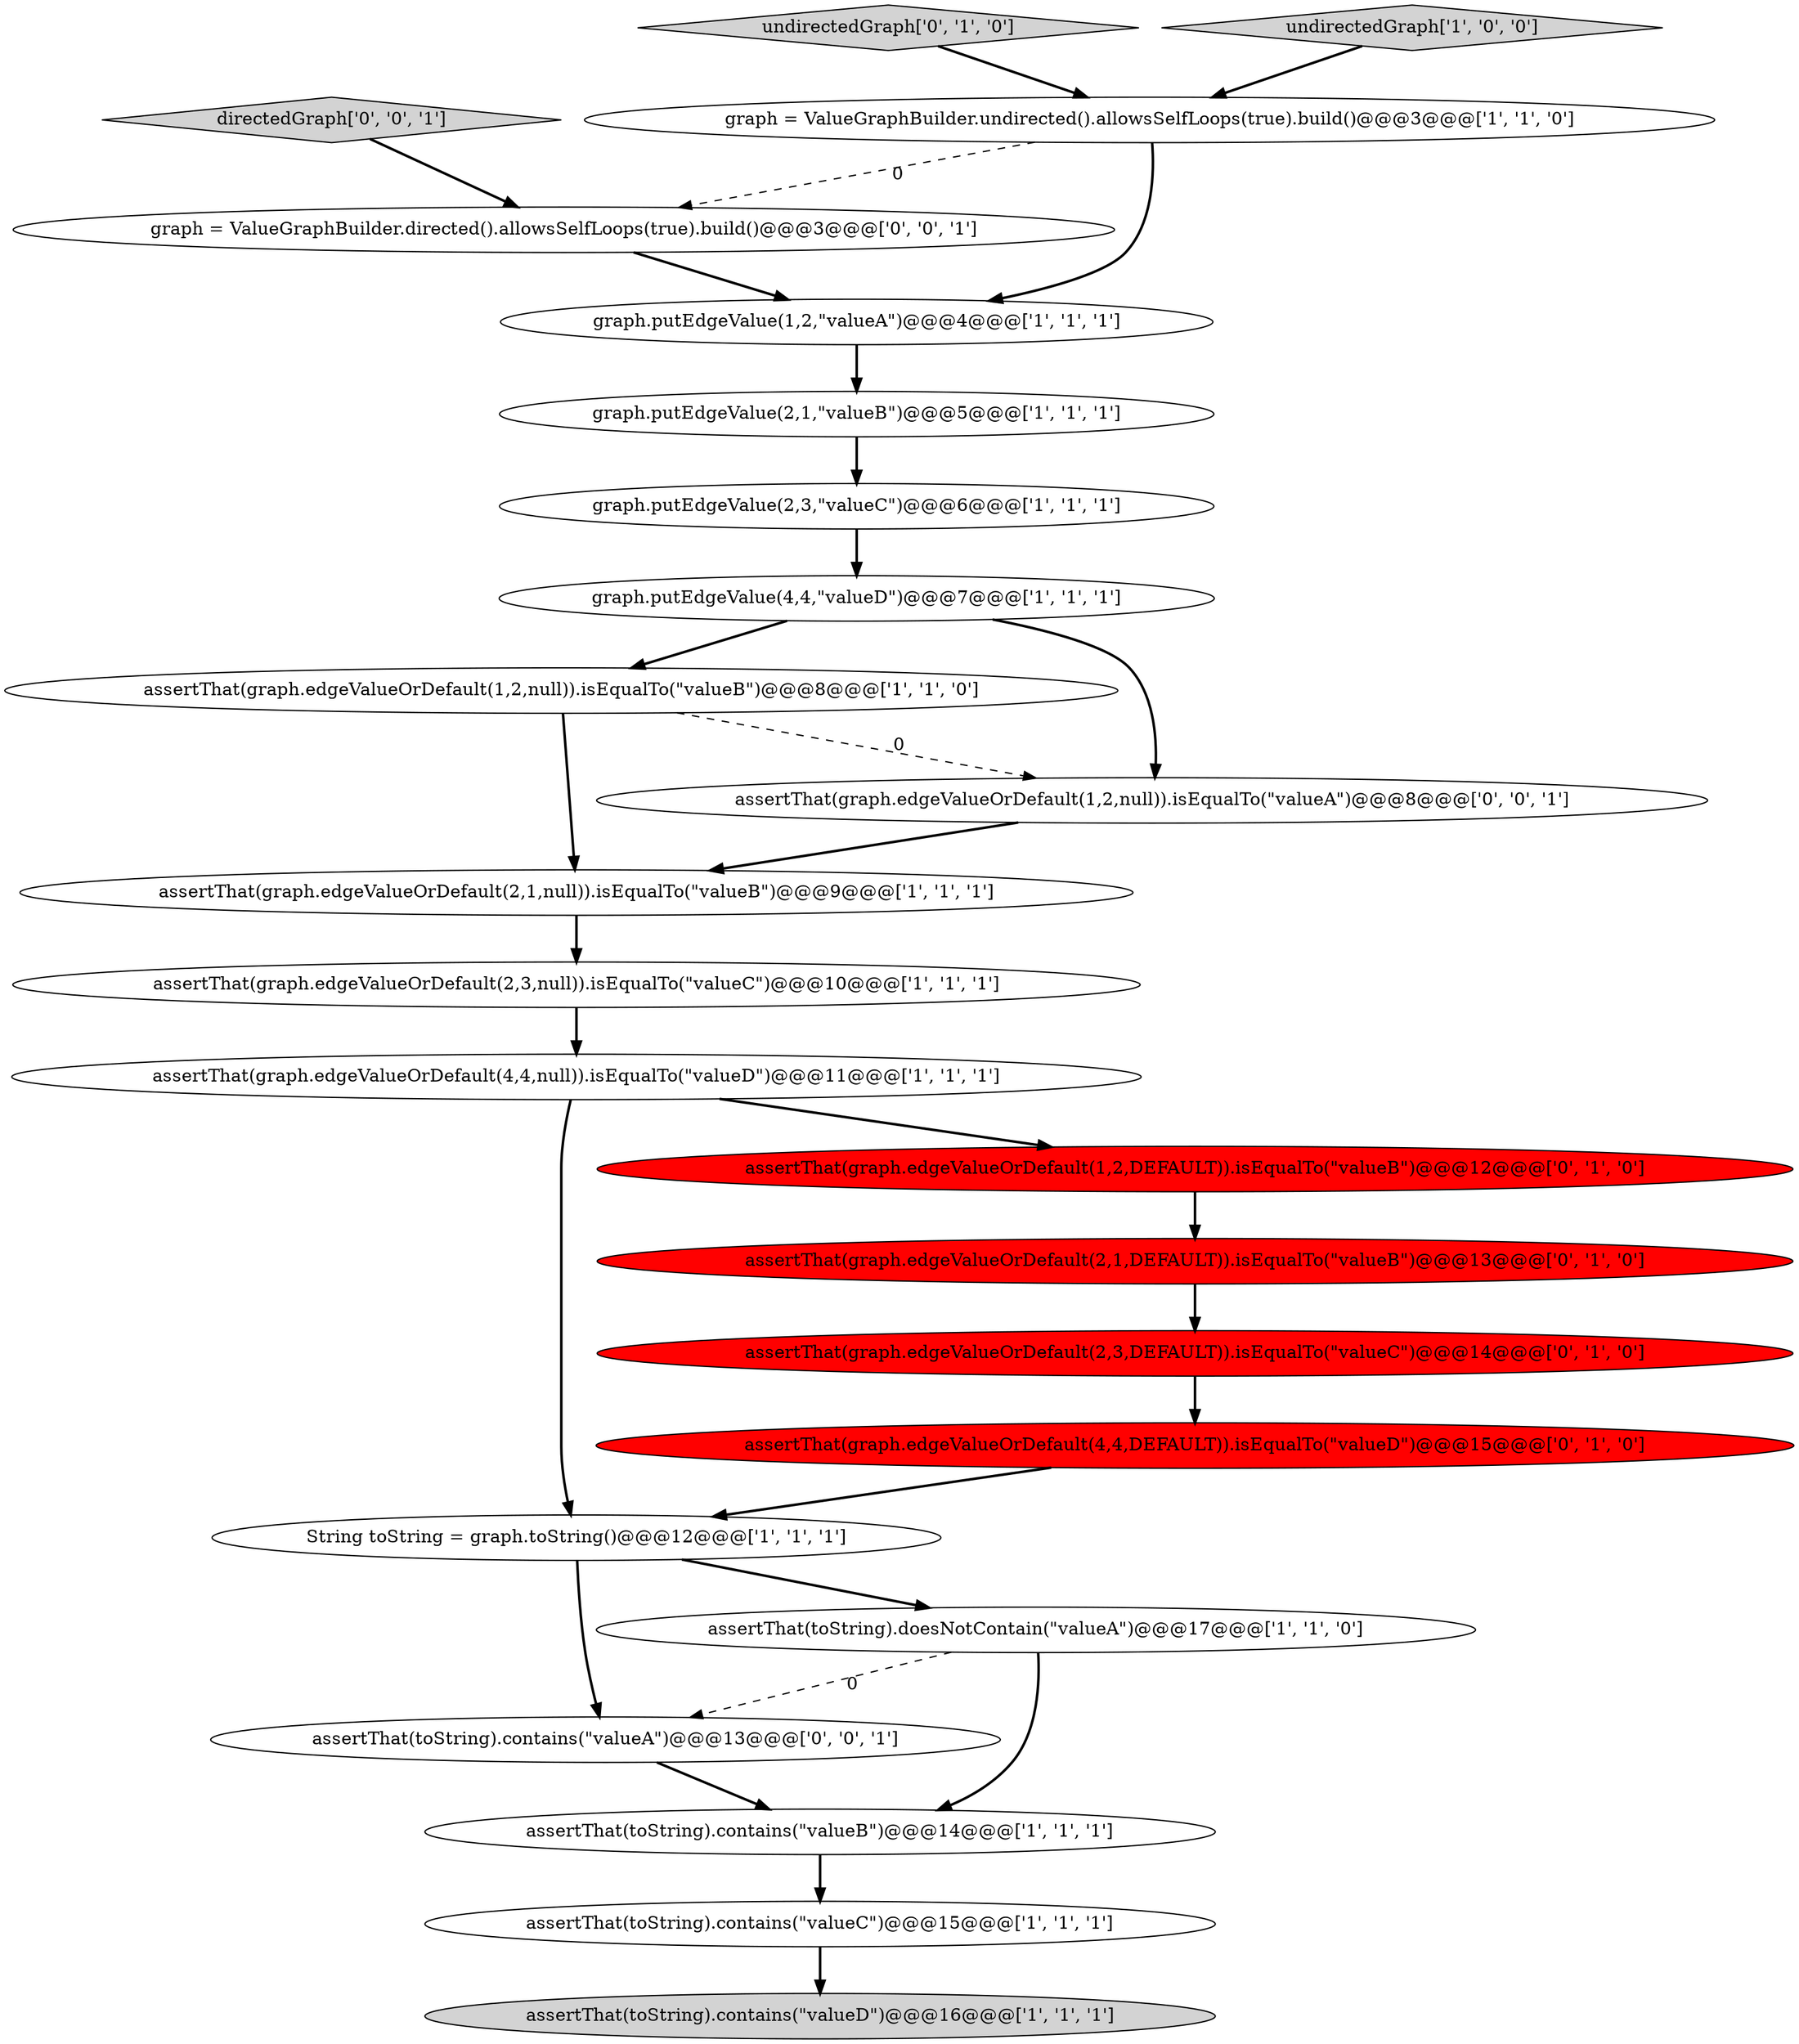 digraph {
11 [style = filled, label = "assertThat(toString).contains(\"valueD\")@@@16@@@['1', '1', '1']", fillcolor = lightgray, shape = ellipse image = "AAA0AAABBB1BBB"];
20 [style = filled, label = "directedGraph['0', '0', '1']", fillcolor = lightgray, shape = diamond image = "AAA0AAABBB3BBB"];
17 [style = filled, label = "undirectedGraph['0', '1', '0']", fillcolor = lightgray, shape = diamond image = "AAA0AAABBB2BBB"];
21 [style = filled, label = "assertThat(toString).contains(\"valueA\")@@@13@@@['0', '0', '1']", fillcolor = white, shape = ellipse image = "AAA0AAABBB3BBB"];
15 [style = filled, label = "assertThat(graph.edgeValueOrDefault(2,3,DEFAULT)).isEqualTo(\"valueC\")@@@14@@@['0', '1', '0']", fillcolor = red, shape = ellipse image = "AAA1AAABBB2BBB"];
0 [style = filled, label = "assertThat(toString).contains(\"valueC\")@@@15@@@['1', '1', '1']", fillcolor = white, shape = ellipse image = "AAA0AAABBB1BBB"];
9 [style = filled, label = "graph.putEdgeValue(2,1,\"valueB\")@@@5@@@['1', '1', '1']", fillcolor = white, shape = ellipse image = "AAA0AAABBB1BBB"];
10 [style = filled, label = "String toString = graph.toString()@@@12@@@['1', '1', '1']", fillcolor = white, shape = ellipse image = "AAA0AAABBB1BBB"];
7 [style = filled, label = "graph.putEdgeValue(1,2,\"valueA\")@@@4@@@['1', '1', '1']", fillcolor = white, shape = ellipse image = "AAA0AAABBB1BBB"];
13 [style = filled, label = "assertThat(toString).doesNotContain(\"valueA\")@@@17@@@['1', '1', '0']", fillcolor = white, shape = ellipse image = "AAA0AAABBB1BBB"];
4 [style = filled, label = "assertThat(graph.edgeValueOrDefault(1,2,null)).isEqualTo(\"valueB\")@@@8@@@['1', '1', '0']", fillcolor = white, shape = ellipse image = "AAA0AAABBB1BBB"];
22 [style = filled, label = "graph = ValueGraphBuilder.directed().allowsSelfLoops(true).build()@@@3@@@['0', '0', '1']", fillcolor = white, shape = ellipse image = "AAA0AAABBB3BBB"];
18 [style = filled, label = "assertThat(graph.edgeValueOrDefault(1,2,DEFAULT)).isEqualTo(\"valueB\")@@@12@@@['0', '1', '0']", fillcolor = red, shape = ellipse image = "AAA1AAABBB2BBB"];
19 [style = filled, label = "assertThat(graph.edgeValueOrDefault(4,4,DEFAULT)).isEqualTo(\"valueD\")@@@15@@@['0', '1', '0']", fillcolor = red, shape = ellipse image = "AAA1AAABBB2BBB"];
8 [style = filled, label = "graph.putEdgeValue(2,3,\"valueC\")@@@6@@@['1', '1', '1']", fillcolor = white, shape = ellipse image = "AAA0AAABBB1BBB"];
12 [style = filled, label = "assertThat(graph.edgeValueOrDefault(2,3,null)).isEqualTo(\"valueC\")@@@10@@@['1', '1', '1']", fillcolor = white, shape = ellipse image = "AAA0AAABBB1BBB"];
2 [style = filled, label = "assertThat(graph.edgeValueOrDefault(2,1,null)).isEqualTo(\"valueB\")@@@9@@@['1', '1', '1']", fillcolor = white, shape = ellipse image = "AAA0AAABBB1BBB"];
3 [style = filled, label = "assertThat(graph.edgeValueOrDefault(4,4,null)).isEqualTo(\"valueD\")@@@11@@@['1', '1', '1']", fillcolor = white, shape = ellipse image = "AAA0AAABBB1BBB"];
16 [style = filled, label = "assertThat(graph.edgeValueOrDefault(2,1,DEFAULT)).isEqualTo(\"valueB\")@@@13@@@['0', '1', '0']", fillcolor = red, shape = ellipse image = "AAA1AAABBB2BBB"];
14 [style = filled, label = "graph.putEdgeValue(4,4,\"valueD\")@@@7@@@['1', '1', '1']", fillcolor = white, shape = ellipse image = "AAA0AAABBB1BBB"];
23 [style = filled, label = "assertThat(graph.edgeValueOrDefault(1,2,null)).isEqualTo(\"valueA\")@@@8@@@['0', '0', '1']", fillcolor = white, shape = ellipse image = "AAA0AAABBB3BBB"];
6 [style = filled, label = "graph = ValueGraphBuilder.undirected().allowsSelfLoops(true).build()@@@3@@@['1', '1', '0']", fillcolor = white, shape = ellipse image = "AAA0AAABBB1BBB"];
1 [style = filled, label = "assertThat(toString).contains(\"valueB\")@@@14@@@['1', '1', '1']", fillcolor = white, shape = ellipse image = "AAA0AAABBB1BBB"];
5 [style = filled, label = "undirectedGraph['1', '0', '0']", fillcolor = lightgray, shape = diamond image = "AAA0AAABBB1BBB"];
16->15 [style = bold, label=""];
17->6 [style = bold, label=""];
8->14 [style = bold, label=""];
0->11 [style = bold, label=""];
19->10 [style = bold, label=""];
4->2 [style = bold, label=""];
1->0 [style = bold, label=""];
10->21 [style = bold, label=""];
15->19 [style = bold, label=""];
9->8 [style = bold, label=""];
22->7 [style = bold, label=""];
6->22 [style = dashed, label="0"];
13->1 [style = bold, label=""];
2->12 [style = bold, label=""];
20->22 [style = bold, label=""];
3->18 [style = bold, label=""];
7->9 [style = bold, label=""];
3->10 [style = bold, label=""];
13->21 [style = dashed, label="0"];
5->6 [style = bold, label=""];
14->23 [style = bold, label=""];
10->13 [style = bold, label=""];
21->1 [style = bold, label=""];
12->3 [style = bold, label=""];
23->2 [style = bold, label=""];
6->7 [style = bold, label=""];
4->23 [style = dashed, label="0"];
14->4 [style = bold, label=""];
18->16 [style = bold, label=""];
}

